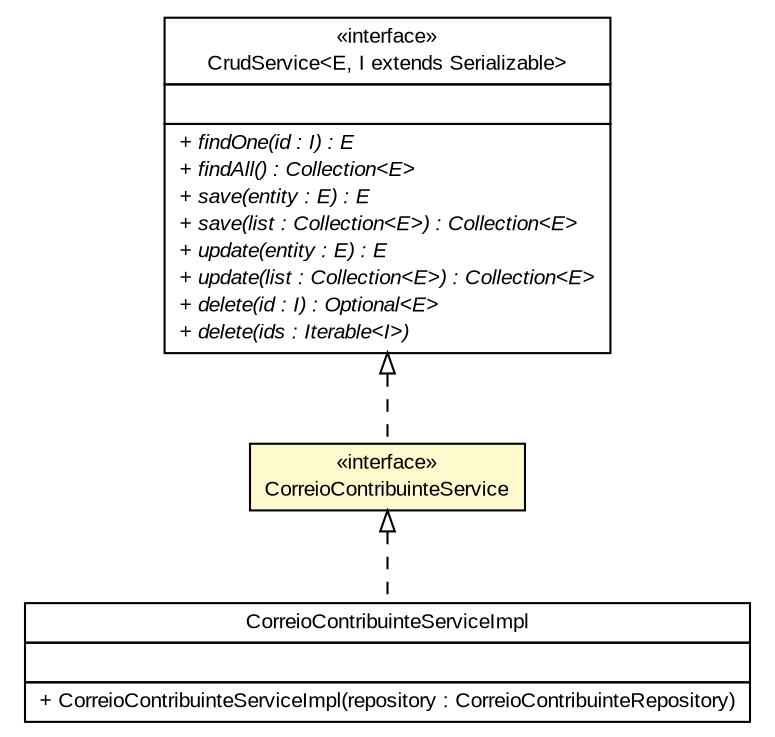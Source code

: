 #!/usr/local/bin/dot
#
# Class diagram 
# Generated by UMLGraph version R5_6 (http://www.umlgraph.org/)
#

digraph G {
	edge [fontname="arial",fontsize=10,labelfontname="arial",labelfontsize=10];
	node [fontname="arial",fontsize=10,shape=plaintext];
	nodesep=0.25;
	ranksep=0.5;
	// br.gov.to.sefaz.business.service.CrudService<E, I extends java.io.Serializable>
	c309337 [label=<<table title="br.gov.to.sefaz.business.service.CrudService" border="0" cellborder="1" cellspacing="0" cellpadding="2" port="p" href="../../../../business/service/CrudService.html">
		<tr><td><table border="0" cellspacing="0" cellpadding="1">
<tr><td align="center" balign="center"> &#171;interface&#187; </td></tr>
<tr><td align="center" balign="center"> CrudService&lt;E, I extends Serializable&gt; </td></tr>
		</table></td></tr>
		<tr><td><table border="0" cellspacing="0" cellpadding="1">
<tr><td align="left" balign="left">  </td></tr>
		</table></td></tr>
		<tr><td><table border="0" cellspacing="0" cellpadding="1">
<tr><td align="left" balign="left"><font face="arial italic" point-size="10.0"> + findOne(id : I) : E </font></td></tr>
<tr><td align="left" balign="left"><font face="arial italic" point-size="10.0"> + findAll() : Collection&lt;E&gt; </font></td></tr>
<tr><td align="left" balign="left"><font face="arial italic" point-size="10.0"> + save(entity : E) : E </font></td></tr>
<tr><td align="left" balign="left"><font face="arial italic" point-size="10.0"> + save(list : Collection&lt;E&gt;) : Collection&lt;E&gt; </font></td></tr>
<tr><td align="left" balign="left"><font face="arial italic" point-size="10.0"> + update(entity : E) : E </font></td></tr>
<tr><td align="left" balign="left"><font face="arial italic" point-size="10.0"> + update(list : Collection&lt;E&gt;) : Collection&lt;E&gt; </font></td></tr>
<tr><td align="left" balign="left"><font face="arial italic" point-size="10.0"> + delete(id : I) : Optional&lt;E&gt; </font></td></tr>
<tr><td align="left" balign="left"><font face="arial italic" point-size="10.0"> + delete(ids : Iterable&lt;I&gt;) </font></td></tr>
		</table></td></tr>
		</table>>, URL="../../../../business/service/CrudService.html", fontname="arial", fontcolor="black", fontsize=10.0];
	// br.gov.to.sefaz.seg.business.gestao.service.CorreioContribuinteService
	c309463 [label=<<table title="br.gov.to.sefaz.seg.business.gestao.service.CorreioContribuinteService" border="0" cellborder="1" cellspacing="0" cellpadding="2" port="p" bgcolor="lemonChiffon" href="./CorreioContribuinteService.html">
		<tr><td><table border="0" cellspacing="0" cellpadding="1">
<tr><td align="center" balign="center"> &#171;interface&#187; </td></tr>
<tr><td align="center" balign="center"> CorreioContribuinteService </td></tr>
		</table></td></tr>
		</table>>, URL="./CorreioContribuinteService.html", fontname="arial", fontcolor="black", fontsize=10.0];
	// br.gov.to.sefaz.seg.business.gestao.service.impl.CorreioContribuinteServiceImpl
	c309497 [label=<<table title="br.gov.to.sefaz.seg.business.gestao.service.impl.CorreioContribuinteServiceImpl" border="0" cellborder="1" cellspacing="0" cellpadding="2" port="p" href="./impl/CorreioContribuinteServiceImpl.html">
		<tr><td><table border="0" cellspacing="0" cellpadding="1">
<tr><td align="center" balign="center"> CorreioContribuinteServiceImpl </td></tr>
		</table></td></tr>
		<tr><td><table border="0" cellspacing="0" cellpadding="1">
<tr><td align="left" balign="left">  </td></tr>
		</table></td></tr>
		<tr><td><table border="0" cellspacing="0" cellpadding="1">
<tr><td align="left" balign="left"> + CorreioContribuinteServiceImpl(repository : CorreioContribuinteRepository) </td></tr>
		</table></td></tr>
		</table>>, URL="./impl/CorreioContribuinteServiceImpl.html", fontname="arial", fontcolor="black", fontsize=10.0];
	//br.gov.to.sefaz.seg.business.gestao.service.CorreioContribuinteService implements br.gov.to.sefaz.business.service.CrudService<E, I extends java.io.Serializable>
	c309337:p -> c309463:p [dir=back,arrowtail=empty,style=dashed];
	//br.gov.to.sefaz.seg.business.gestao.service.impl.CorreioContribuinteServiceImpl implements br.gov.to.sefaz.seg.business.gestao.service.CorreioContribuinteService
	c309463:p -> c309497:p [dir=back,arrowtail=empty,style=dashed];
}

